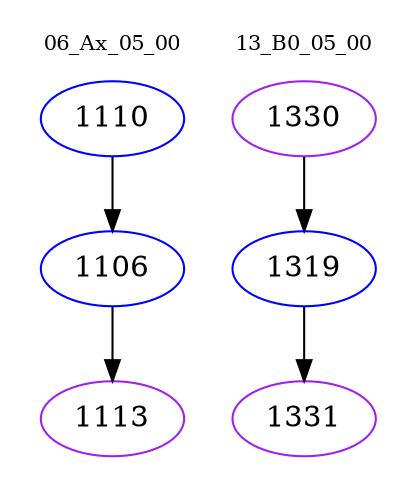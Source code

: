 digraph{
subgraph cluster_0 {
color = white
label = "06_Ax_05_00";
fontsize=10;
T0_1110 [label="1110", color="blue"]
T0_1110 -> T0_1106 [color="black"]
T0_1106 [label="1106", color="blue"]
T0_1106 -> T0_1113 [color="black"]
T0_1113 [label="1113", color="purple"]
}
subgraph cluster_1 {
color = white
label = "13_B0_05_00";
fontsize=10;
T1_1330 [label="1330", color="purple"]
T1_1330 -> T1_1319 [color="black"]
T1_1319 [label="1319", color="blue"]
T1_1319 -> T1_1331 [color="black"]
T1_1331 [label="1331", color="purple"]
}
}
